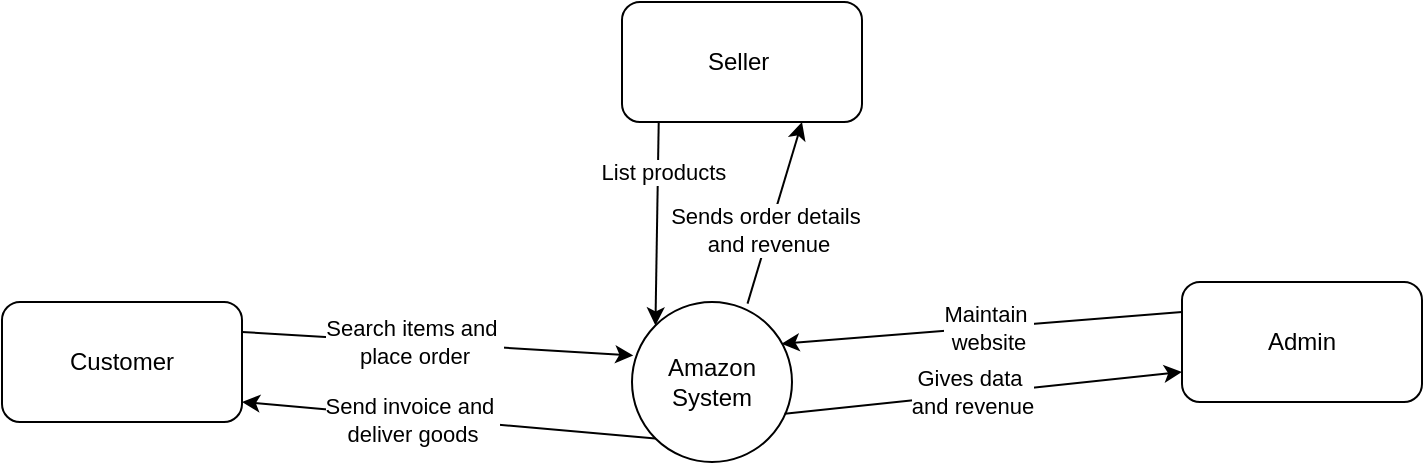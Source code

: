 <mxfile version="24.7.15">
  <diagram name="Page-1" id="w9l0LkRyC4haNop6BHb3">
    <mxGraphModel dx="877" dy="346" grid="1" gridSize="10" guides="1" tooltips="1" connect="1" arrows="1" fold="1" page="1" pageScale="1" pageWidth="850" pageHeight="1100" math="0" shadow="0">
      <root>
        <mxCell id="0" />
        <mxCell id="1" parent="0" />
        <mxCell id="LODa-3H9ytelR85rbKeR-2" value="Amazon System" style="ellipse;whiteSpace=wrap;html=1;aspect=fixed;" vertex="1" parent="1">
          <mxGeometry x="385" y="190" width="80" height="80" as="geometry" />
        </mxCell>
        <mxCell id="LODa-3H9ytelR85rbKeR-3" value="Customer" style="rounded=1;whiteSpace=wrap;html=1;" vertex="1" parent="1">
          <mxGeometry x="70" y="190" width="120" height="60" as="geometry" />
        </mxCell>
        <mxCell id="LODa-3H9ytelR85rbKeR-4" value="Seller&amp;nbsp;" style="rounded=1;whiteSpace=wrap;html=1;" vertex="1" parent="1">
          <mxGeometry x="380" y="40" width="120" height="60" as="geometry" />
        </mxCell>
        <mxCell id="LODa-3H9ytelR85rbKeR-5" value="Admin" style="rounded=1;whiteSpace=wrap;html=1;" vertex="1" parent="1">
          <mxGeometry x="660" y="180" width="120" height="60" as="geometry" />
        </mxCell>
        <mxCell id="LODa-3H9ytelR85rbKeR-6" value="" style="endArrow=classic;html=1;rounded=0;exitX=1;exitY=0.25;exitDx=0;exitDy=0;entryX=0.008;entryY=0.334;entryDx=0;entryDy=0;entryPerimeter=0;" edge="1" parent="1" source="LODa-3H9ytelR85rbKeR-3" target="LODa-3H9ytelR85rbKeR-2">
          <mxGeometry width="50" height="50" relative="1" as="geometry">
            <mxPoint x="250" y="240" as="sourcePoint" />
            <mxPoint x="300" y="190" as="targetPoint" />
          </mxGeometry>
        </mxCell>
        <mxCell id="LODa-3H9ytelR85rbKeR-7" value="Search items and&amp;nbsp;&lt;div&gt;place order&lt;/div&gt;" style="edgeLabel;html=1;align=center;verticalAlign=middle;resizable=0;points=[];" vertex="1" connectable="0" parent="LODa-3H9ytelR85rbKeR-6">
          <mxGeometry x="-0.128" relative="1" as="geometry">
            <mxPoint as="offset" />
          </mxGeometry>
        </mxCell>
        <mxCell id="LODa-3H9ytelR85rbKeR-8" value="" style="endArrow=classic;html=1;rounded=0;entryX=1;entryY=0.833;entryDx=0;entryDy=0;entryPerimeter=0;exitX=0;exitY=1;exitDx=0;exitDy=0;" edge="1" parent="1" source="LODa-3H9ytelR85rbKeR-2" target="LODa-3H9ytelR85rbKeR-3">
          <mxGeometry width="50" height="50" relative="1" as="geometry">
            <mxPoint x="280" y="310" as="sourcePoint" />
            <mxPoint x="330" y="260" as="targetPoint" />
          </mxGeometry>
        </mxCell>
        <mxCell id="LODa-3H9ytelR85rbKeR-9" value="Send invoice and&amp;nbsp;&lt;div&gt;deliver goods&lt;/div&gt;" style="edgeLabel;html=1;align=center;verticalAlign=middle;resizable=0;points=[];" vertex="1" connectable="0" parent="LODa-3H9ytelR85rbKeR-8">
          <mxGeometry x="0.174" y="1" relative="1" as="geometry">
            <mxPoint as="offset" />
          </mxGeometry>
        </mxCell>
        <mxCell id="LODa-3H9ytelR85rbKeR-10" value="" style="endArrow=classic;html=1;rounded=0;exitX=0;exitY=0.25;exitDx=0;exitDy=0;entryX=0.934;entryY=0.261;entryDx=0;entryDy=0;entryPerimeter=0;" edge="1" parent="1" source="LODa-3H9ytelR85rbKeR-5" target="LODa-3H9ytelR85rbKeR-2">
          <mxGeometry width="50" height="50" relative="1" as="geometry">
            <mxPoint x="620" y="200" as="sourcePoint" />
            <mxPoint x="670" y="150" as="targetPoint" />
          </mxGeometry>
        </mxCell>
        <mxCell id="LODa-3H9ytelR85rbKeR-11" value="Maintain&amp;nbsp;&lt;div&gt;website&lt;/div&gt;" style="edgeLabel;html=1;align=center;verticalAlign=middle;resizable=0;points=[];" vertex="1" connectable="0" parent="LODa-3H9ytelR85rbKeR-10">
          <mxGeometry x="-0.027" relative="1" as="geometry">
            <mxPoint as="offset" />
          </mxGeometry>
        </mxCell>
        <mxCell id="LODa-3H9ytelR85rbKeR-12" value="" style="endArrow=classic;html=1;rounded=0;exitX=0.954;exitY=0.698;exitDx=0;exitDy=0;exitPerimeter=0;entryX=0;entryY=0.75;entryDx=0;entryDy=0;" edge="1" parent="1" source="LODa-3H9ytelR85rbKeR-2" target="LODa-3H9ytelR85rbKeR-5">
          <mxGeometry width="50" height="50" relative="1" as="geometry">
            <mxPoint x="490" y="280" as="sourcePoint" />
            <mxPoint x="540" y="230" as="targetPoint" />
          </mxGeometry>
        </mxCell>
        <mxCell id="LODa-3H9ytelR85rbKeR-13" value="Gives data&amp;nbsp;&lt;div&gt;and revenue&lt;/div&gt;" style="edgeLabel;html=1;align=center;verticalAlign=middle;resizable=0;points=[];" vertex="1" connectable="0" parent="LODa-3H9ytelR85rbKeR-12">
          <mxGeometry x="-0.057" y="1" relative="1" as="geometry">
            <mxPoint as="offset" />
          </mxGeometry>
        </mxCell>
        <mxCell id="LODa-3H9ytelR85rbKeR-14" value="" style="endArrow=classic;html=1;rounded=0;exitX=0.153;exitY=0.996;exitDx=0;exitDy=0;exitPerimeter=0;entryX=0;entryY=0;entryDx=0;entryDy=0;" edge="1" parent="1" source="LODa-3H9ytelR85rbKeR-4" target="LODa-3H9ytelR85rbKeR-2">
          <mxGeometry width="50" height="50" relative="1" as="geometry">
            <mxPoint x="420" y="180" as="sourcePoint" />
            <mxPoint x="470" y="130" as="targetPoint" />
          </mxGeometry>
        </mxCell>
        <mxCell id="LODa-3H9ytelR85rbKeR-15" value="List products&amp;nbsp;" style="edgeLabel;html=1;align=center;verticalAlign=middle;resizable=0;points=[];" vertex="1" connectable="0" parent="LODa-3H9ytelR85rbKeR-14">
          <mxGeometry x="-0.098" relative="1" as="geometry">
            <mxPoint x="4" y="-21" as="offset" />
          </mxGeometry>
        </mxCell>
        <mxCell id="LODa-3H9ytelR85rbKeR-16" value="" style="endArrow=classic;html=1;rounded=0;exitX=0.722;exitY=0.01;exitDx=0;exitDy=0;exitPerimeter=0;entryX=0.75;entryY=1;entryDx=0;entryDy=0;" edge="1" parent="1" source="LODa-3H9ytelR85rbKeR-2" target="LODa-3H9ytelR85rbKeR-4">
          <mxGeometry width="50" height="50" relative="1" as="geometry">
            <mxPoint x="460" y="190" as="sourcePoint" />
            <mxPoint x="510" y="140" as="targetPoint" />
          </mxGeometry>
        </mxCell>
        <mxCell id="LODa-3H9ytelR85rbKeR-17" value="Sends order details&amp;nbsp;&lt;div&gt;and revenue&lt;/div&gt;" style="edgeLabel;html=1;align=center;verticalAlign=middle;resizable=0;points=[];" vertex="1" connectable="0" parent="LODa-3H9ytelR85rbKeR-16">
          <mxGeometry x="-0.199" y="1" relative="1" as="geometry">
            <mxPoint as="offset" />
          </mxGeometry>
        </mxCell>
      </root>
    </mxGraphModel>
  </diagram>
</mxfile>
